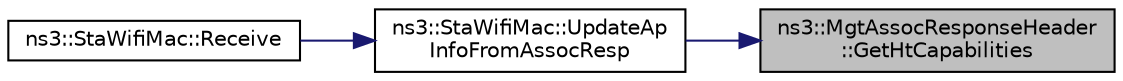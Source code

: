 digraph "ns3::MgtAssocResponseHeader::GetHtCapabilities"
{
 // LATEX_PDF_SIZE
  edge [fontname="Helvetica",fontsize="10",labelfontname="Helvetica",labelfontsize="10"];
  node [fontname="Helvetica",fontsize="10",shape=record];
  rankdir="RL";
  Node1 [label="ns3::MgtAssocResponseHeader\l::GetHtCapabilities",height=0.2,width=0.4,color="black", fillcolor="grey75", style="filled", fontcolor="black",tooltip="Return the HT capabilities."];
  Node1 -> Node2 [dir="back",color="midnightblue",fontsize="10",style="solid",fontname="Helvetica"];
  Node2 [label="ns3::StaWifiMac::UpdateAp\lInfoFromAssocResp",height=0.2,width=0.4,color="black", fillcolor="white", style="filled",URL="$classns3_1_1_sta_wifi_mac.html#a3b4db84fc465a25c98c6a46e75d83008",tooltip="Update AP's information from association response."];
  Node2 -> Node3 [dir="back",color="midnightblue",fontsize="10",style="solid",fontname="Helvetica"];
  Node3 [label="ns3::StaWifiMac::Receive",height=0.2,width=0.4,color="black", fillcolor="white", style="filled",URL="$classns3_1_1_sta_wifi_mac.html#a3ccd3b2dd36c5b80ba53eb57b6c96e96",tooltip="Handle a received packet."];
}
